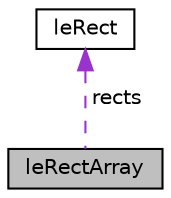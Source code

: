 digraph "leRectArray"
{
 // LATEX_PDF_SIZE
  edge [fontname="Helvetica",fontsize="10",labelfontname="Helvetica",labelfontsize="10"];
  node [fontname="Helvetica",fontsize="10",shape=record];
  Node1 [label="leRectArray",height=0.2,width=0.4,color="black", fillcolor="grey75", style="filled", fontcolor="black",tooltip=" "];
  Node2 -> Node1 [dir="back",color="darkorchid3",fontsize="10",style="dashed",label=" rects" ,fontname="Helvetica"];
  Node2 [label="leRect",height=0.2,width=0.4,color="black", fillcolor="white", style="filled",URL="$structle_rect.html",tooltip=" "];
}
